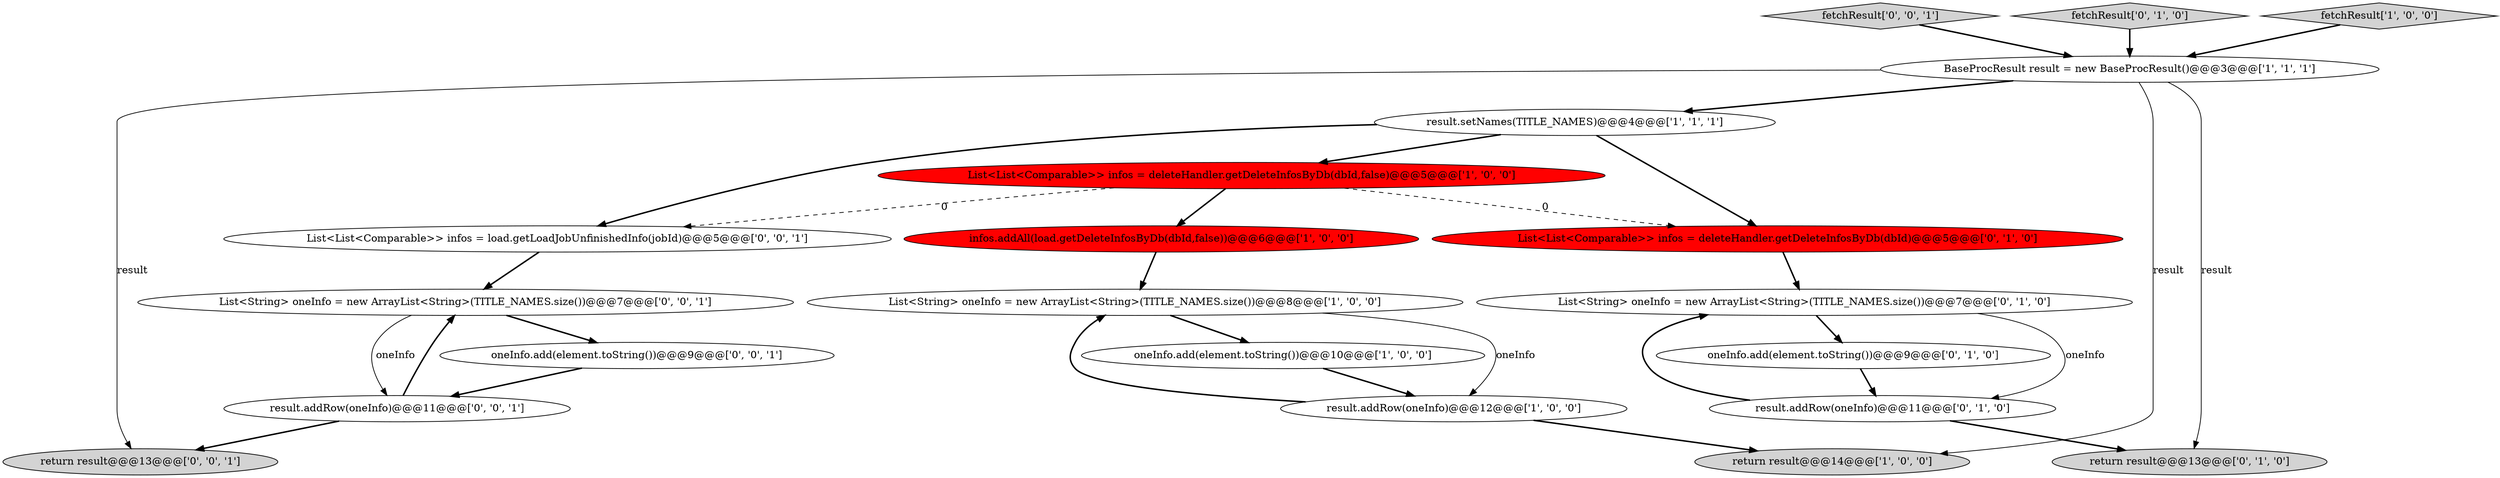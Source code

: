 digraph {
15 [style = filled, label = "fetchResult['0', '0', '1']", fillcolor = lightgray, shape = diamond image = "AAA0AAABBB3BBB"];
10 [style = filled, label = "List<List<Comparable>> infos = deleteHandler.getDeleteInfosByDb(dbId)@@@5@@@['0', '1', '0']", fillcolor = red, shape = ellipse image = "AAA1AAABBB2BBB"];
12 [style = filled, label = "result.addRow(oneInfo)@@@11@@@['0', '1', '0']", fillcolor = white, shape = ellipse image = "AAA0AAABBB2BBB"];
9 [style = filled, label = "return result@@@13@@@['0', '1', '0']", fillcolor = lightgray, shape = ellipse image = "AAA0AAABBB2BBB"];
18 [style = filled, label = "List<String> oneInfo = new ArrayList<String>(TITLE_NAMES.size())@@@7@@@['0', '0', '1']", fillcolor = white, shape = ellipse image = "AAA0AAABBB3BBB"];
3 [style = filled, label = "return result@@@14@@@['1', '0', '0']", fillcolor = lightgray, shape = ellipse image = "AAA0AAABBB1BBB"];
2 [style = filled, label = "List<List<Comparable>> infos = deleteHandler.getDeleteInfosByDb(dbId,false)@@@5@@@['1', '0', '0']", fillcolor = red, shape = ellipse image = "AAA1AAABBB1BBB"];
13 [style = filled, label = "List<String> oneInfo = new ArrayList<String>(TITLE_NAMES.size())@@@7@@@['0', '1', '0']", fillcolor = white, shape = ellipse image = "AAA0AAABBB2BBB"];
16 [style = filled, label = "List<List<Comparable>> infos = load.getLoadJobUnfinishedInfo(jobId)@@@5@@@['0', '0', '1']", fillcolor = white, shape = ellipse image = "AAA0AAABBB3BBB"];
19 [style = filled, label = "result.addRow(oneInfo)@@@11@@@['0', '0', '1']", fillcolor = white, shape = ellipse image = "AAA0AAABBB3BBB"];
17 [style = filled, label = "oneInfo.add(element.toString())@@@9@@@['0', '0', '1']", fillcolor = white, shape = ellipse image = "AAA0AAABBB3BBB"];
8 [style = filled, label = "oneInfo.add(element.toString())@@@10@@@['1', '0', '0']", fillcolor = white, shape = ellipse image = "AAA0AAABBB1BBB"];
11 [style = filled, label = "fetchResult['0', '1', '0']", fillcolor = lightgray, shape = diamond image = "AAA0AAABBB2BBB"];
0 [style = filled, label = "result.addRow(oneInfo)@@@12@@@['1', '0', '0']", fillcolor = white, shape = ellipse image = "AAA0AAABBB1BBB"];
7 [style = filled, label = "infos.addAll(load.getDeleteInfosByDb(dbId,false))@@@6@@@['1', '0', '0']", fillcolor = red, shape = ellipse image = "AAA1AAABBB1BBB"];
14 [style = filled, label = "oneInfo.add(element.toString())@@@9@@@['0', '1', '0']", fillcolor = white, shape = ellipse image = "AAA0AAABBB2BBB"];
1 [style = filled, label = "List<String> oneInfo = new ArrayList<String>(TITLE_NAMES.size())@@@8@@@['1', '0', '0']", fillcolor = white, shape = ellipse image = "AAA0AAABBB1BBB"];
4 [style = filled, label = "BaseProcResult result = new BaseProcResult()@@@3@@@['1', '1', '1']", fillcolor = white, shape = ellipse image = "AAA0AAABBB1BBB"];
5 [style = filled, label = "result.setNames(TITLE_NAMES)@@@4@@@['1', '1', '1']", fillcolor = white, shape = ellipse image = "AAA0AAABBB1BBB"];
6 [style = filled, label = "fetchResult['1', '0', '0']", fillcolor = lightgray, shape = diamond image = "AAA0AAABBB1BBB"];
20 [style = filled, label = "return result@@@13@@@['0', '0', '1']", fillcolor = lightgray, shape = ellipse image = "AAA0AAABBB3BBB"];
0->3 [style = bold, label=""];
5->10 [style = bold, label=""];
19->18 [style = bold, label=""];
16->18 [style = bold, label=""];
7->1 [style = bold, label=""];
1->8 [style = bold, label=""];
1->0 [style = solid, label="oneInfo"];
19->20 [style = bold, label=""];
11->4 [style = bold, label=""];
18->17 [style = bold, label=""];
18->19 [style = solid, label="oneInfo"];
12->9 [style = bold, label=""];
17->19 [style = bold, label=""];
2->10 [style = dashed, label="0"];
8->0 [style = bold, label=""];
5->16 [style = bold, label=""];
4->9 [style = solid, label="result"];
12->13 [style = bold, label=""];
6->4 [style = bold, label=""];
5->2 [style = bold, label=""];
10->13 [style = bold, label=""];
0->1 [style = bold, label=""];
2->16 [style = dashed, label="0"];
14->12 [style = bold, label=""];
4->3 [style = solid, label="result"];
4->20 [style = solid, label="result"];
15->4 [style = bold, label=""];
2->7 [style = bold, label=""];
13->12 [style = solid, label="oneInfo"];
4->5 [style = bold, label=""];
13->14 [style = bold, label=""];
}
